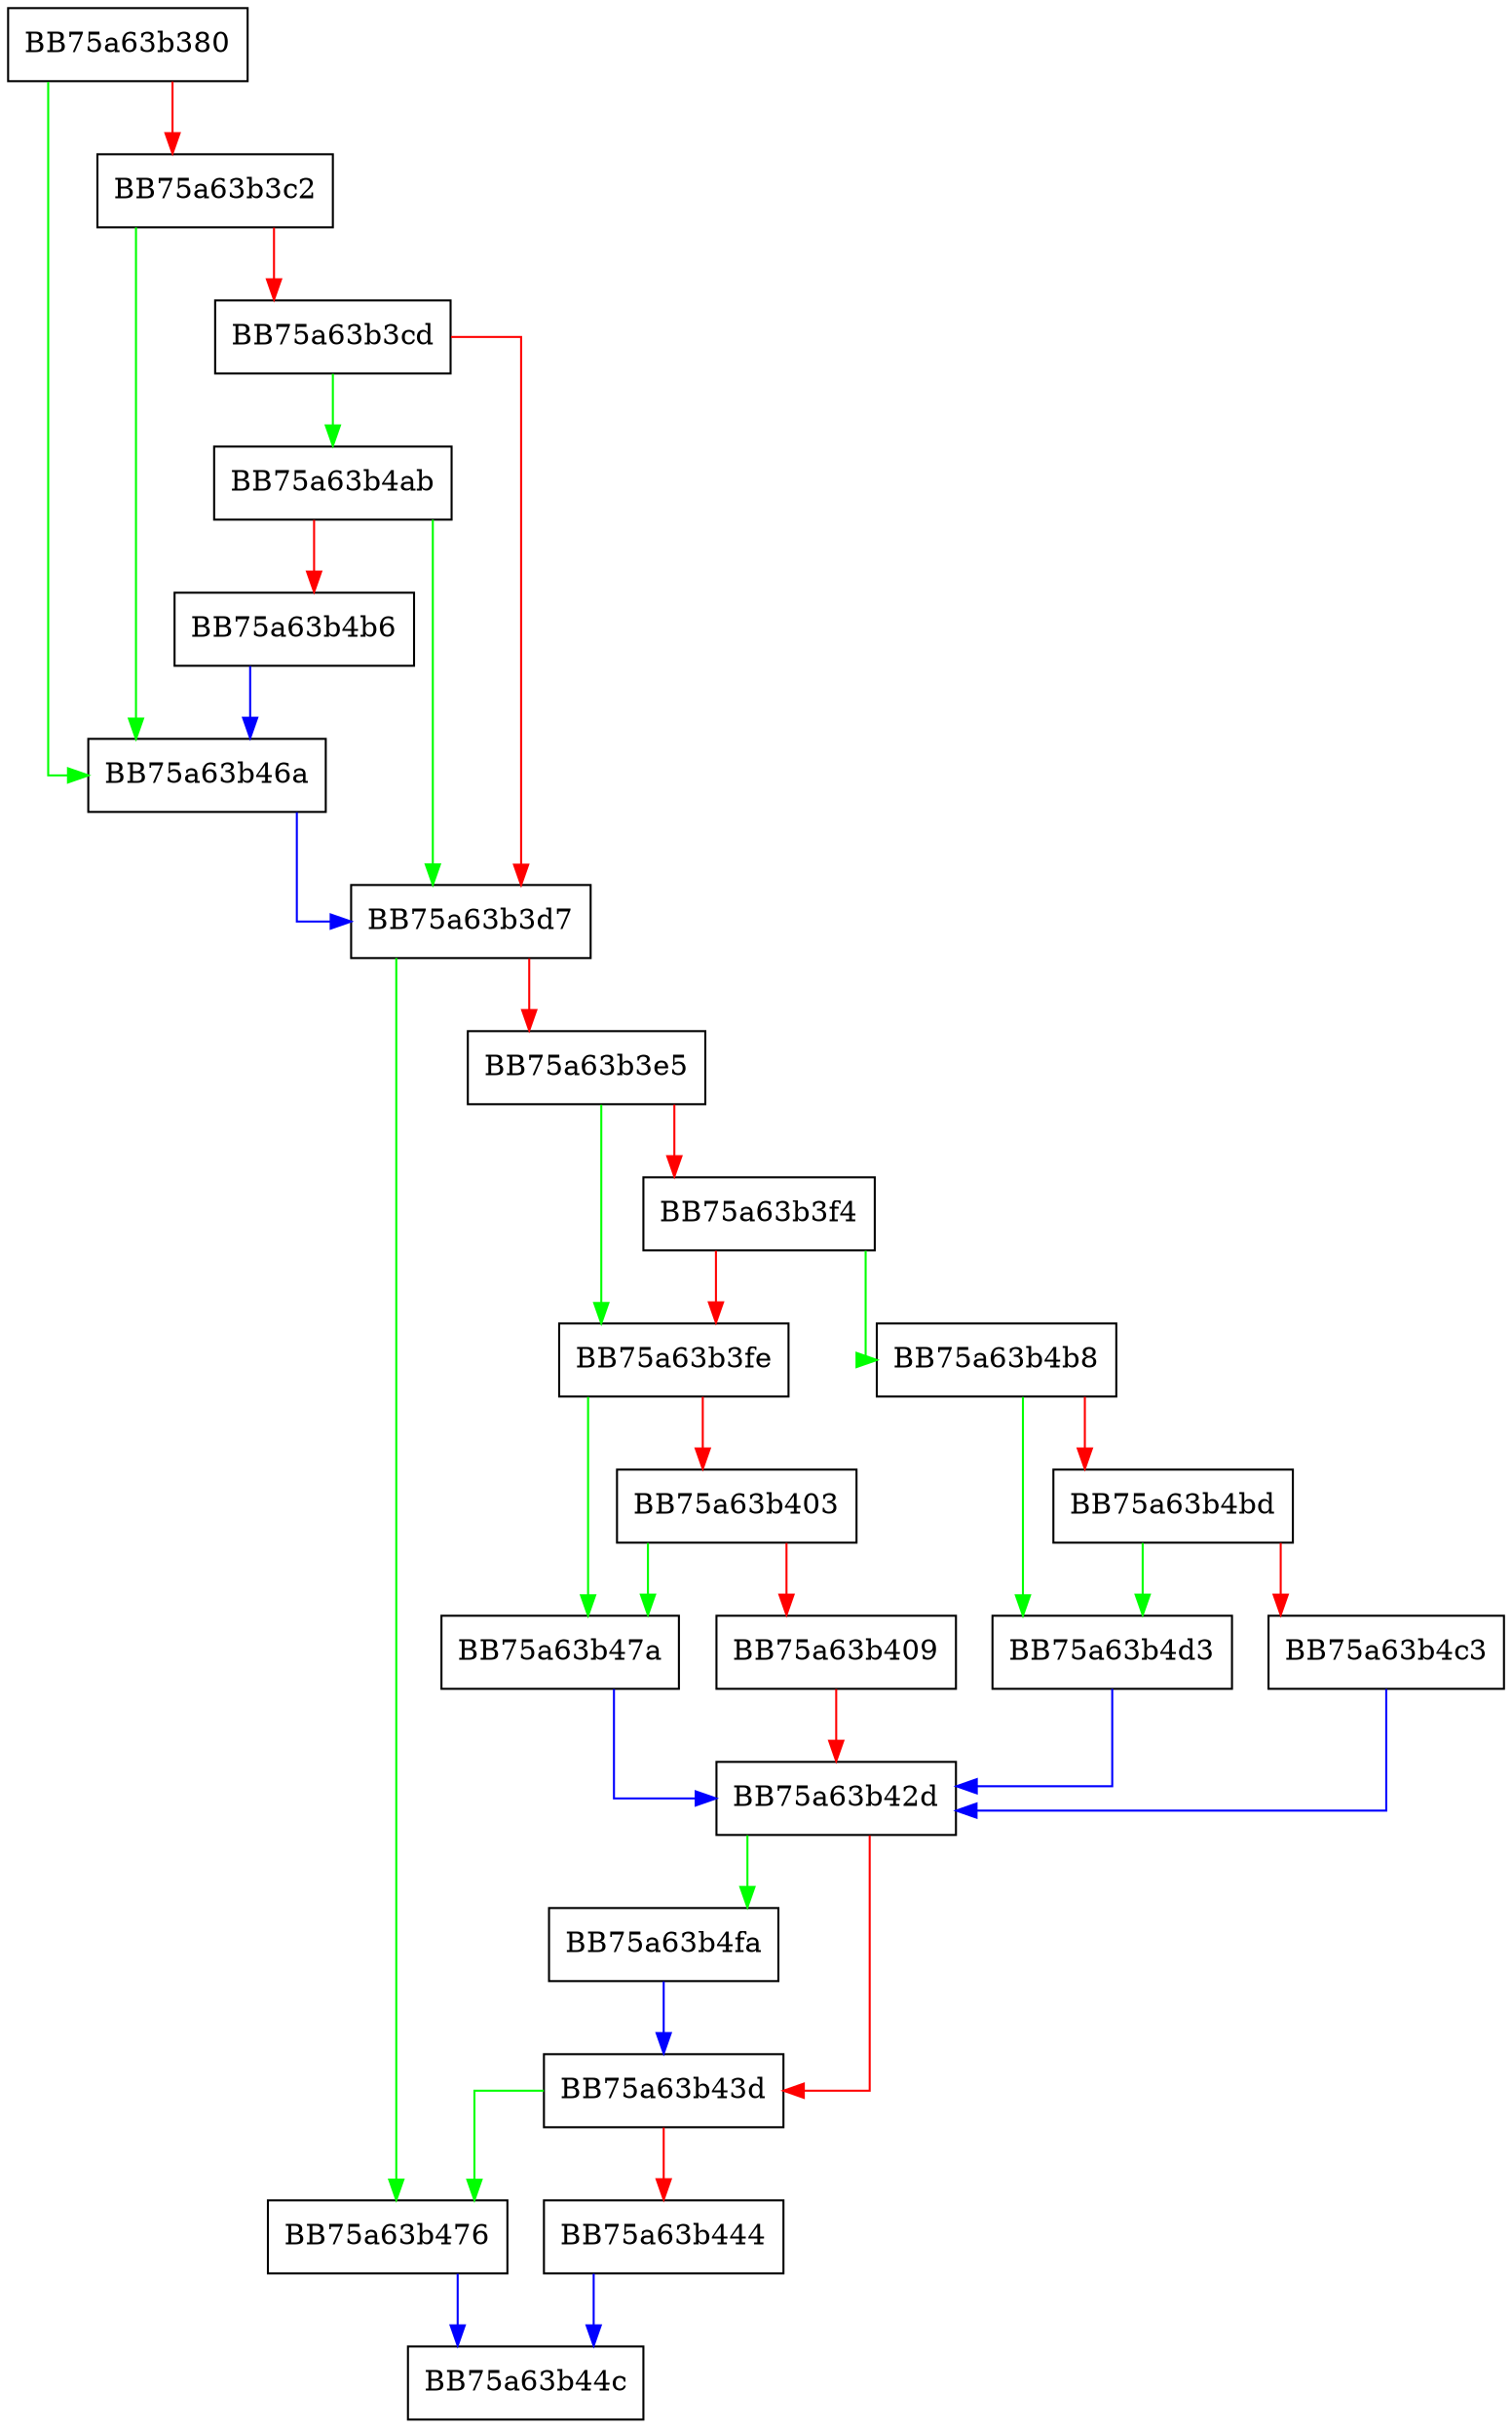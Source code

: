 digraph init_enum_ranges {
  node [shape="box"];
  graph [splines=ortho];
  BB75a63b380 -> BB75a63b46a [color="green"];
  BB75a63b380 -> BB75a63b3c2 [color="red"];
  BB75a63b3c2 -> BB75a63b46a [color="green"];
  BB75a63b3c2 -> BB75a63b3cd [color="red"];
  BB75a63b3cd -> BB75a63b4ab [color="green"];
  BB75a63b3cd -> BB75a63b3d7 [color="red"];
  BB75a63b3d7 -> BB75a63b476 [color="green"];
  BB75a63b3d7 -> BB75a63b3e5 [color="red"];
  BB75a63b3e5 -> BB75a63b3fe [color="green"];
  BB75a63b3e5 -> BB75a63b3f4 [color="red"];
  BB75a63b3f4 -> BB75a63b4b8 [color="green"];
  BB75a63b3f4 -> BB75a63b3fe [color="red"];
  BB75a63b3fe -> BB75a63b47a [color="green"];
  BB75a63b3fe -> BB75a63b403 [color="red"];
  BB75a63b403 -> BB75a63b47a [color="green"];
  BB75a63b403 -> BB75a63b409 [color="red"];
  BB75a63b409 -> BB75a63b42d [color="red"];
  BB75a63b42d -> BB75a63b4fa [color="green"];
  BB75a63b42d -> BB75a63b43d [color="red"];
  BB75a63b43d -> BB75a63b476 [color="green"];
  BB75a63b43d -> BB75a63b444 [color="red"];
  BB75a63b444 -> BB75a63b44c [color="blue"];
  BB75a63b46a -> BB75a63b3d7 [color="blue"];
  BB75a63b476 -> BB75a63b44c [color="blue"];
  BB75a63b47a -> BB75a63b42d [color="blue"];
  BB75a63b4ab -> BB75a63b3d7 [color="green"];
  BB75a63b4ab -> BB75a63b4b6 [color="red"];
  BB75a63b4b6 -> BB75a63b46a [color="blue"];
  BB75a63b4b8 -> BB75a63b4d3 [color="green"];
  BB75a63b4b8 -> BB75a63b4bd [color="red"];
  BB75a63b4bd -> BB75a63b4d3 [color="green"];
  BB75a63b4bd -> BB75a63b4c3 [color="red"];
  BB75a63b4c3 -> BB75a63b42d [color="blue"];
  BB75a63b4d3 -> BB75a63b42d [color="blue"];
  BB75a63b4fa -> BB75a63b43d [color="blue"];
}